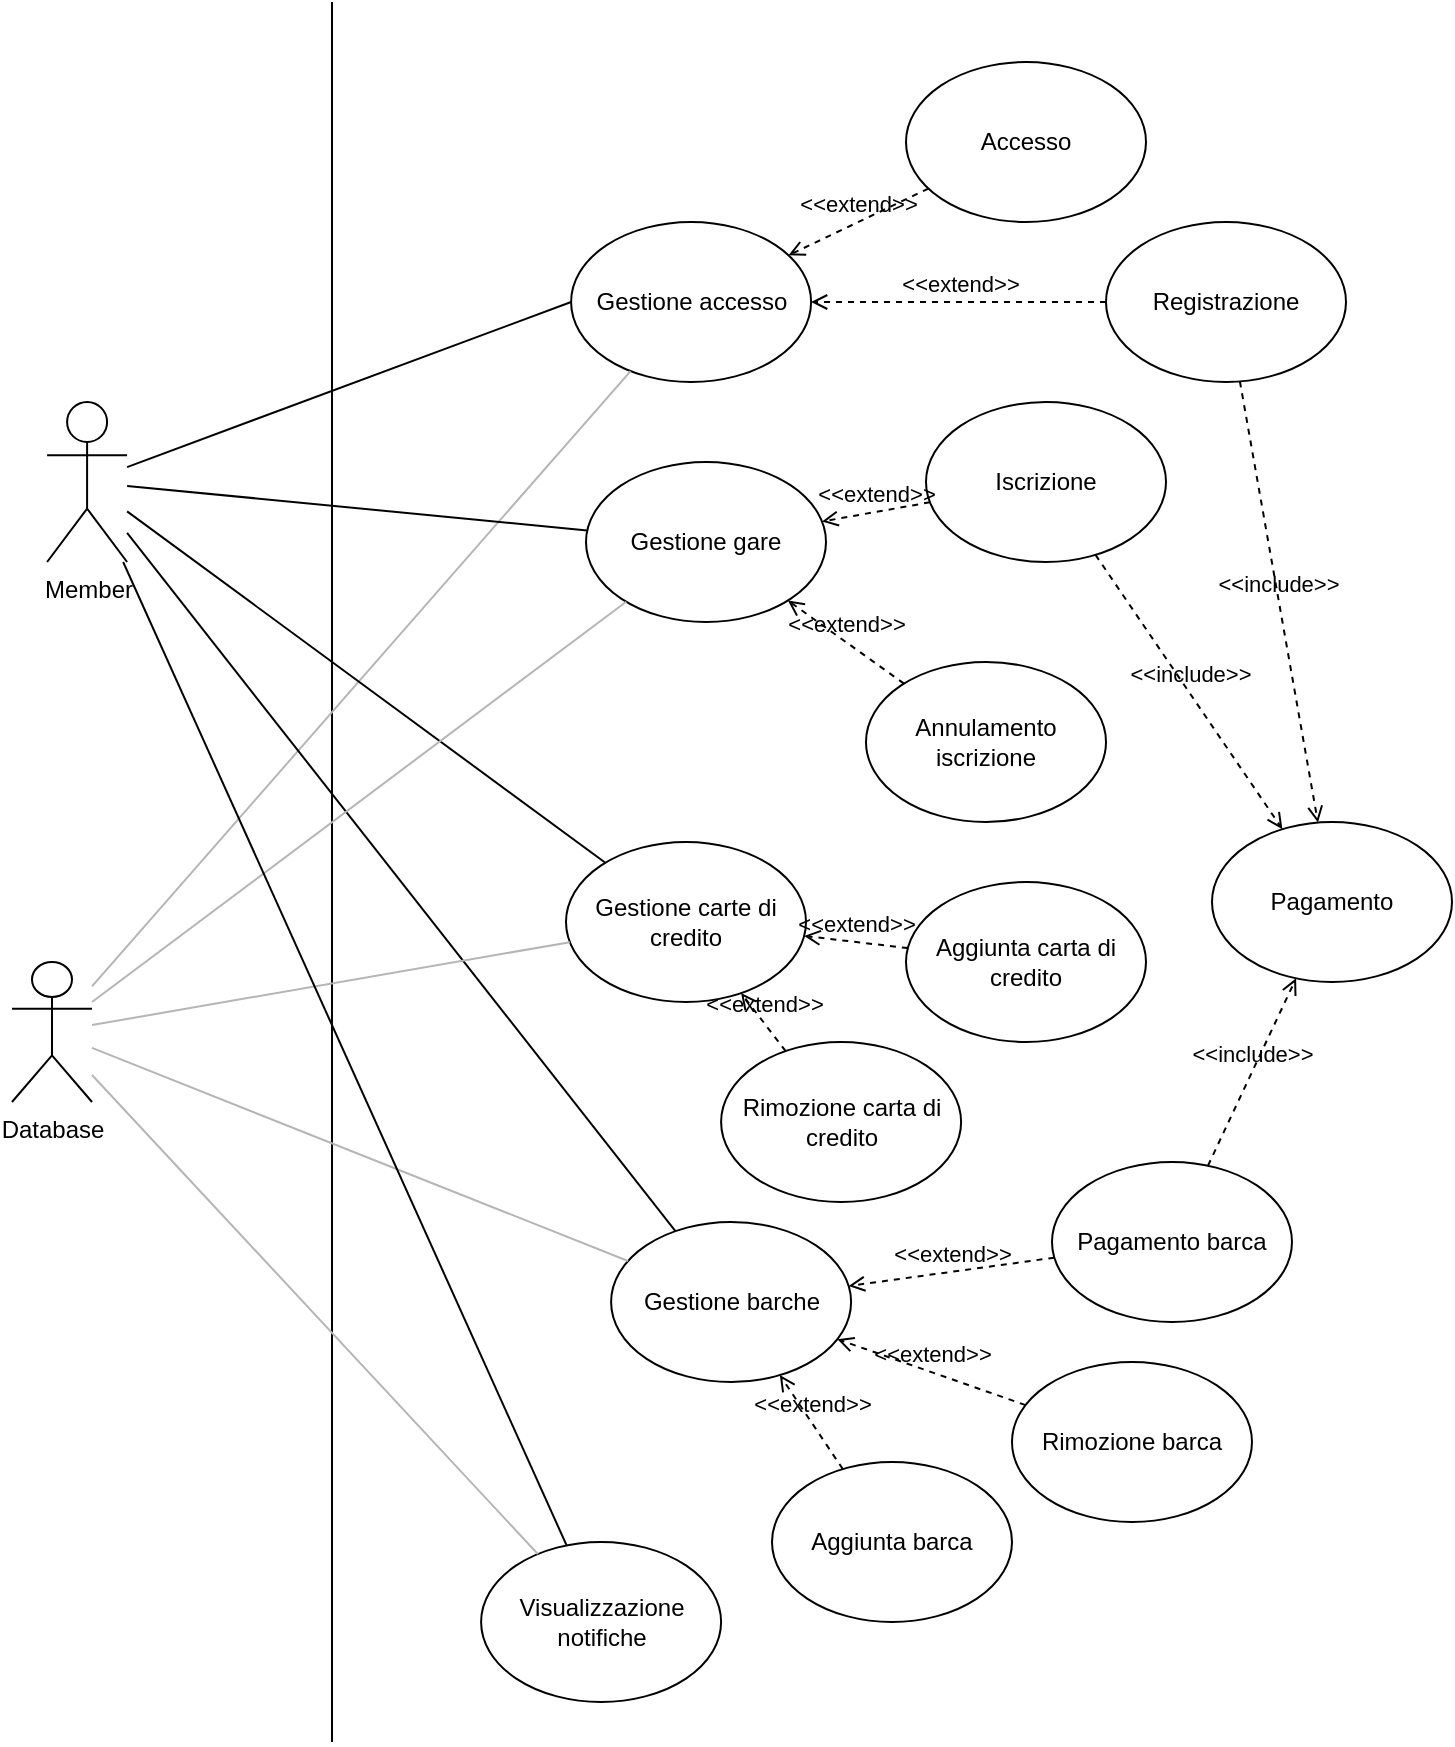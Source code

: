 <mxfile version="17.2.4" type="device"><diagram id="9SRRBEE4sMYpwc9P3sHI" name="Pagina-1"><mxGraphModel dx="1102" dy="732" grid="1" gridSize="10" guides="1" tooltips="1" connect="1" arrows="1" fold="1" page="1" pageScale="1" pageWidth="827" pageHeight="1169" math="0" shadow="0"><root><mxCell id="0"/><mxCell id="1" parent="0"/><mxCell id="3oygyNdCd8LXYiGU8CXp-1" value="Member&lt;br&gt;" style="shape=umlActor;verticalLabelPosition=bottom;verticalAlign=top;html=1;outlineConnect=0;" parent="1" vertex="1"><mxGeometry x="97.55" y="240" width="40" height="80" as="geometry"/></mxCell><mxCell id="3oygyNdCd8LXYiGU8CXp-7" value="" style="endArrow=none;html=1;rounded=0;" parent="1" edge="1"><mxGeometry width="50" height="50" relative="1" as="geometry"><mxPoint x="240" y="910" as="sourcePoint"/><mxPoint x="240" y="40" as="targetPoint"/></mxGeometry></mxCell><mxCell id="3oygyNdCd8LXYiGU8CXp-8" value="Gestione accesso" style="ellipse;whiteSpace=wrap;html=1;" parent="1" vertex="1"><mxGeometry x="359.55" y="150" width="120" height="80" as="geometry"/></mxCell><mxCell id="3oygyNdCd8LXYiGU8CXp-9" value="" style="endArrow=none;html=1;rounded=0;entryX=0;entryY=0.5;entryDx=0;entryDy=0;" parent="1" source="3oygyNdCd8LXYiGU8CXp-1" target="3oygyNdCd8LXYiGU8CXp-8" edge="1"><mxGeometry width="50" height="50" relative="1" as="geometry"><mxPoint x="190" y="240" as="sourcePoint"/><mxPoint x="347.55" y="280" as="targetPoint"/></mxGeometry></mxCell><mxCell id="3oygyNdCd8LXYiGU8CXp-11" value="Registrazione" style="ellipse;whiteSpace=wrap;html=1;" parent="1" vertex="1"><mxGeometry x="627" y="150" width="120" height="80" as="geometry"/></mxCell><mxCell id="3oygyNdCd8LXYiGU8CXp-15" value="&amp;lt;&amp;lt;extend&amp;gt;&amp;gt;" style="html=1;verticalAlign=bottom;labelBackgroundColor=none;endArrow=open;endFill=0;dashed=1;rounded=0;" parent="1" source="3oygyNdCd8LXYiGU8CXp-11" target="3oygyNdCd8LXYiGU8CXp-8" edge="1"><mxGeometry width="160" relative="1" as="geometry"><mxPoint x="374.55" y="450" as="sourcePoint"/><mxPoint x="534.55" y="450" as="targetPoint"/></mxGeometry></mxCell><mxCell id="3oygyNdCd8LXYiGU8CXp-17" value="&amp;lt;&amp;lt;extend&amp;gt;&amp;gt;" style="html=1;verticalAlign=bottom;labelBackgroundColor=none;endArrow=open;endFill=0;dashed=1;rounded=0;" parent="1" source="3oygyNdCd8LXYiGU8CXp-18" target="3oygyNdCd8LXYiGU8CXp-8" edge="1"><mxGeometry width="160" relative="1" as="geometry"><mxPoint x="484.55" y="330" as="sourcePoint"/><mxPoint x="134.55" y="420.0" as="targetPoint"/></mxGeometry></mxCell><mxCell id="3oygyNdCd8LXYiGU8CXp-18" value="Accesso" style="ellipse;whiteSpace=wrap;html=1;" parent="1" vertex="1"><mxGeometry x="527" y="70" width="120" height="80" as="geometry"/></mxCell><mxCell id="3oygyNdCd8LXYiGU8CXp-19" value="Database&lt;br&gt;" style="shape=umlActor;verticalLabelPosition=bottom;verticalAlign=top;html=1;outlineConnect=0;" parent="1" vertex="1"><mxGeometry x="80" y="520" width="40" height="70" as="geometry"/></mxCell><mxCell id="3oygyNdCd8LXYiGU8CXp-20" value="" style="endArrow=none;html=1;rounded=0;fillColor=#F70213;strokeColor=#B5B5B5;" parent="1" source="3oygyNdCd8LXYiGU8CXp-8" target="3oygyNdCd8LXYiGU8CXp-19" edge="1"><mxGeometry width="50" height="50" relative="1" as="geometry"><mxPoint x="350" y="300" as="sourcePoint"/><mxPoint x="400" y="250" as="targetPoint"/></mxGeometry></mxCell><mxCell id="3oygyNdCd8LXYiGU8CXp-21" value="" style="endArrow=none;html=1;rounded=0;" parent="1" source="3oygyNdCd8LXYiGU8CXp-22" target="3oygyNdCd8LXYiGU8CXp-1" edge="1"><mxGeometry width="50" height="50" relative="1" as="geometry"><mxPoint x="360" y="500" as="sourcePoint"/><mxPoint x="410" y="290" as="targetPoint"/></mxGeometry></mxCell><mxCell id="3oygyNdCd8LXYiGU8CXp-22" value="Gestione barche" style="ellipse;whiteSpace=wrap;html=1;" parent="1" vertex="1"><mxGeometry x="379.55" y="650" width="120" height="80" as="geometry"/></mxCell><mxCell id="3oygyNdCd8LXYiGU8CXp-23" value="&amp;lt;&amp;lt;extend&amp;gt;&amp;gt;" style="html=1;verticalAlign=bottom;labelBackgroundColor=none;endArrow=open;endFill=0;dashed=1;rounded=0;" parent="1" source="3oygyNdCd8LXYiGU8CXp-24" target="3oygyNdCd8LXYiGU8CXp-22" edge="1"><mxGeometry width="160" relative="1" as="geometry"><mxPoint x="387" y="760" as="sourcePoint"/><mxPoint x="154.55" y="610.0" as="targetPoint"/></mxGeometry></mxCell><mxCell id="3oygyNdCd8LXYiGU8CXp-24" value="Aggiunta barca" style="ellipse;whiteSpace=wrap;html=1;" parent="1" vertex="1"><mxGeometry x="460" y="770" width="120" height="80" as="geometry"/></mxCell><mxCell id="3oygyNdCd8LXYiGU8CXp-25" value="&amp;lt;&amp;lt;extend&amp;gt;&amp;gt;" style="html=1;verticalAlign=bottom;labelBackgroundColor=none;endArrow=open;endFill=0;dashed=1;rounded=0;" parent="1" source="3oygyNdCd8LXYiGU8CXp-26" target="3oygyNdCd8LXYiGU8CXp-22" edge="1"><mxGeometry width="160" relative="1" as="geometry"><mxPoint x="487" y="780" as="sourcePoint"/><mxPoint x="164.55" y="620.0" as="targetPoint"/></mxGeometry></mxCell><mxCell id="3oygyNdCd8LXYiGU8CXp-26" value="Rimozione barca" style="ellipse;whiteSpace=wrap;html=1;" parent="1" vertex="1"><mxGeometry x="580" y="720" width="120" height="80" as="geometry"/></mxCell><mxCell id="3oygyNdCd8LXYiGU8CXp-27" value="Pagamento barca" style="ellipse;whiteSpace=wrap;html=1;" parent="1" vertex="1"><mxGeometry x="600" y="620" width="120" height="80" as="geometry"/></mxCell><mxCell id="3oygyNdCd8LXYiGU8CXp-28" value="&amp;lt;&amp;lt;extend&amp;gt;&amp;gt;" style="html=1;verticalAlign=bottom;labelBackgroundColor=none;endArrow=open;endFill=0;dashed=1;rounded=0;" parent="1" source="3oygyNdCd8LXYiGU8CXp-27" target="3oygyNdCd8LXYiGU8CXp-22" edge="1"><mxGeometry width="160" relative="1" as="geometry"><mxPoint x="137.001" y="695.173" as="sourcePoint"/><mxPoint x="174.55" y="630.0" as="targetPoint"/></mxGeometry></mxCell><mxCell id="3oygyNdCd8LXYiGU8CXp-34" value="&amp;lt;&amp;lt;include&amp;gt;&amp;gt;" style="html=1;verticalAlign=bottom;labelBackgroundColor=none;endArrow=open;endFill=0;dashed=1;rounded=0;" parent="1" source="3oygyNdCd8LXYiGU8CXp-27" target="3oygyNdCd8LXYiGU8CXp-35" edge="1"><mxGeometry width="160" relative="1" as="geometry"><mxPoint x="144.55" y="490" as="sourcePoint"/><mxPoint x="677" y="620" as="targetPoint"/></mxGeometry></mxCell><mxCell id="3oygyNdCd8LXYiGU8CXp-35" value="Pagamento" style="ellipse;whiteSpace=wrap;html=1;" parent="1" vertex="1"><mxGeometry x="680.0" y="450" width="120" height="80" as="geometry"/></mxCell><mxCell id="3oygyNdCd8LXYiGU8CXp-36" value="&amp;lt;&amp;lt;include&amp;gt;&amp;gt;" style="html=1;verticalAlign=bottom;labelBackgroundColor=none;endArrow=open;endFill=0;dashed=1;rounded=0;" parent="1" source="3oygyNdCd8LXYiGU8CXp-11" target="3oygyNdCd8LXYiGU8CXp-35" edge="1"><mxGeometry width="160" relative="1" as="geometry"><mxPoint x="154.55" y="500" as="sourcePoint"/><mxPoint x="194.55" y="430" as="targetPoint"/></mxGeometry></mxCell><mxCell id="3oygyNdCd8LXYiGU8CXp-37" value="Gestione gare" style="ellipse;whiteSpace=wrap;html=1;" parent="1" vertex="1"><mxGeometry x="367" y="270" width="120" height="80" as="geometry"/></mxCell><mxCell id="3oygyNdCd8LXYiGU8CXp-38" value="Gestione carte di credito" style="ellipse;whiteSpace=wrap;html=1;" parent="1" vertex="1"><mxGeometry x="357" y="460" width="120" height="80" as="geometry"/></mxCell><mxCell id="3oygyNdCd8LXYiGU8CXp-39" value="" style="endArrow=none;html=1;rounded=0;" parent="1" source="3oygyNdCd8LXYiGU8CXp-37" target="3oygyNdCd8LXYiGU8CXp-1" edge="1"><mxGeometry width="50" height="50" relative="1" as="geometry"><mxPoint x="350" y="570" as="sourcePoint"/><mxPoint x="400" y="520" as="targetPoint"/></mxGeometry></mxCell><mxCell id="3oygyNdCd8LXYiGU8CXp-40" value="" style="endArrow=none;html=1;rounded=0;" parent="1" source="3oygyNdCd8LXYiGU8CXp-38" target="3oygyNdCd8LXYiGU8CXp-1" edge="1"><mxGeometry width="50" height="50" relative="1" as="geometry"><mxPoint x="350" y="570" as="sourcePoint"/><mxPoint x="400" y="520" as="targetPoint"/></mxGeometry></mxCell><mxCell id="3oygyNdCd8LXYiGU8CXp-41" value="Iscrizione" style="ellipse;whiteSpace=wrap;html=1;" parent="1" vertex="1"><mxGeometry x="537" y="240" width="120" height="80" as="geometry"/></mxCell><mxCell id="3oygyNdCd8LXYiGU8CXp-42" value="Annulamento iscrizione" style="ellipse;whiteSpace=wrap;html=1;" parent="1" vertex="1"><mxGeometry x="507" y="370" width="120" height="80" as="geometry"/></mxCell><mxCell id="3oygyNdCd8LXYiGU8CXp-43" value="&amp;lt;&amp;lt;include&amp;gt;&amp;gt;" style="html=1;verticalAlign=bottom;labelBackgroundColor=none;endArrow=open;endFill=0;dashed=1;rounded=0;" parent="1" source="3oygyNdCd8LXYiGU8CXp-41" target="3oygyNdCd8LXYiGU8CXp-35" edge="1"><mxGeometry width="160" relative="1" as="geometry"><mxPoint x="204.55" y="440" as="sourcePoint"/><mxPoint x="164.55" y="510" as="targetPoint"/></mxGeometry></mxCell><mxCell id="3oygyNdCd8LXYiGU8CXp-44" value="&amp;lt;&amp;lt;extend&amp;gt;&amp;gt;" style="html=1;verticalAlign=bottom;labelBackgroundColor=none;endArrow=open;endFill=0;dashed=1;rounded=0;" parent="1" source="3oygyNdCd8LXYiGU8CXp-42" target="3oygyNdCd8LXYiGU8CXp-37" edge="1"><mxGeometry x="0.001" width="160" relative="1" as="geometry"><mxPoint x="97.001" y="485.173" as="sourcePoint"/><mxPoint x="134.55" y="420.0" as="targetPoint"/><mxPoint as="offset"/></mxGeometry></mxCell><mxCell id="3oygyNdCd8LXYiGU8CXp-45" value="&amp;lt;&amp;lt;extend&amp;gt;&amp;gt;" style="html=1;verticalAlign=bottom;labelBackgroundColor=none;endArrow=open;endFill=0;dashed=1;rounded=0;" parent="1" source="3oygyNdCd8LXYiGU8CXp-41" target="3oygyNdCd8LXYiGU8CXp-37" edge="1"><mxGeometry x="0.001" width="160" relative="1" as="geometry"><mxPoint x="107.001" y="495.173" as="sourcePoint"/><mxPoint x="144.55" y="430.0" as="targetPoint"/><mxPoint as="offset"/></mxGeometry></mxCell><mxCell id="3oygyNdCd8LXYiGU8CXp-46" value="Aggiunta carta di credito" style="ellipse;whiteSpace=wrap;html=1;" parent="1" vertex="1"><mxGeometry x="527" y="480" width="120" height="80" as="geometry"/></mxCell><mxCell id="3oygyNdCd8LXYiGU8CXp-47" value="Rimozione carta di credito" style="ellipse;whiteSpace=wrap;html=1;" parent="1" vertex="1"><mxGeometry x="434.55" y="560" width="120" height="80" as="geometry"/></mxCell><mxCell id="3oygyNdCd8LXYiGU8CXp-48" value="&amp;lt;&amp;lt;extend&amp;gt;&amp;gt;" style="html=1;verticalAlign=bottom;labelBackgroundColor=none;endArrow=open;endFill=0;dashed=1;rounded=0;" parent="1" source="3oygyNdCd8LXYiGU8CXp-46" target="3oygyNdCd8LXYiGU8CXp-38" edge="1"><mxGeometry x="0.001" width="160" relative="1" as="geometry"><mxPoint x="117.001" y="505.173" as="sourcePoint"/><mxPoint x="154.55" y="440.0" as="targetPoint"/><mxPoint as="offset"/></mxGeometry></mxCell><mxCell id="3oygyNdCd8LXYiGU8CXp-49" value="&amp;lt;&amp;lt;extend&amp;gt;&amp;gt;" style="html=1;verticalAlign=bottom;labelBackgroundColor=none;endArrow=open;endFill=0;dashed=1;rounded=0;" parent="1" source="3oygyNdCd8LXYiGU8CXp-47" target="3oygyNdCd8LXYiGU8CXp-38" edge="1"><mxGeometry x="0.001" width="160" relative="1" as="geometry"><mxPoint x="127.001" y="515.173" as="sourcePoint"/><mxPoint x="164.55" y="450.0" as="targetPoint"/><mxPoint as="offset"/></mxGeometry></mxCell><mxCell id="3oygyNdCd8LXYiGU8CXp-52" value="" style="endArrow=none;html=1;rounded=0;fillColor=#F70213;strokeColor=#B5B5B5;" parent="1" source="3oygyNdCd8LXYiGU8CXp-19" target="3oygyNdCd8LXYiGU8CXp-37" edge="1"><mxGeometry width="50" height="50" relative="1" as="geometry"><mxPoint x="290" y="630" as="sourcePoint"/><mxPoint x="340" y="580" as="targetPoint"/></mxGeometry></mxCell><mxCell id="3oygyNdCd8LXYiGU8CXp-53" value="" style="endArrow=none;html=1;rounded=0;fillColor=#F70213;strokeColor=#B5B5B5;" parent="1" source="3oygyNdCd8LXYiGU8CXp-19" target="3oygyNdCd8LXYiGU8CXp-38" edge="1"><mxGeometry width="50" height="50" relative="1" as="geometry"><mxPoint x="130" y="548.667" as="sourcePoint"/><mxPoint x="372.057" y="350.986" as="targetPoint"/></mxGeometry></mxCell><mxCell id="3oygyNdCd8LXYiGU8CXp-54" value="" style="endArrow=none;html=1;rounded=0;fillColor=#F70213;strokeColor=#B5B5B5;" parent="1" source="3oygyNdCd8LXYiGU8CXp-19" target="3oygyNdCd8LXYiGU8CXp-22" edge="1"><mxGeometry width="50" height="50" relative="1" as="geometry"><mxPoint x="140" y="558.667" as="sourcePoint"/><mxPoint x="382.057" y="360.986" as="targetPoint"/></mxGeometry></mxCell><mxCell id="3oygyNdCd8LXYiGU8CXp-55" value="Visualizzazione notifiche" style="ellipse;whiteSpace=wrap;html=1;" parent="1" vertex="1"><mxGeometry x="314.55" y="810" width="120" height="80" as="geometry"/></mxCell><mxCell id="3oygyNdCd8LXYiGU8CXp-56" value="" style="endArrow=none;html=1;rounded=0;" parent="1" source="3oygyNdCd8LXYiGU8CXp-55" target="3oygyNdCd8LXYiGU8CXp-1" edge="1"><mxGeometry width="50" height="50" relative="1" as="geometry"><mxPoint x="390" y="640" as="sourcePoint"/><mxPoint x="440" y="590" as="targetPoint"/></mxGeometry></mxCell><mxCell id="3oygyNdCd8LXYiGU8CXp-58" value="" style="endArrow=none;html=1;rounded=0;fillColor=#F70213;strokeColor=#B5B5B5;" parent="1" source="3oygyNdCd8LXYiGU8CXp-19" target="3oygyNdCd8LXYiGU8CXp-55" edge="1"><mxGeometry width="50" height="50" relative="1" as="geometry"><mxPoint x="390" y="640" as="sourcePoint"/><mxPoint x="440" y="590" as="targetPoint"/></mxGeometry></mxCell></root></mxGraphModel></diagram></mxfile>